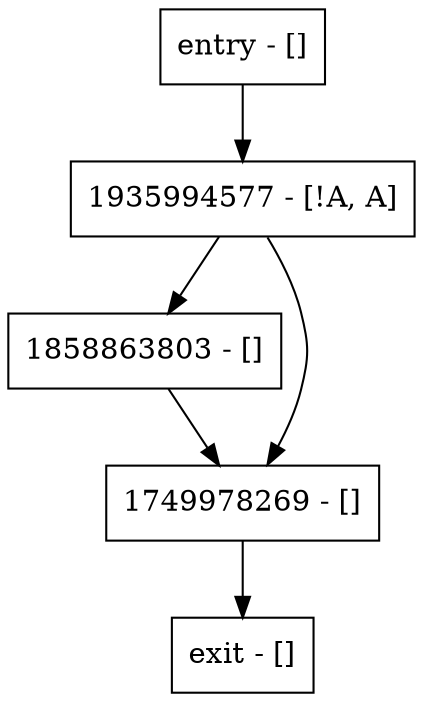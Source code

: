 digraph foo {
node [shape=record];
entry [label="entry - []"];
exit [label="exit - []"];
1858863803 [label="1858863803 - []"];
1935994577 [label="1935994577 - [!A, A]"];
1749978269 [label="1749978269 - []"];
entry;
exit;
entry -> 1935994577;
1858863803 -> 1749978269;
1935994577 -> 1858863803;
1935994577 -> 1749978269;
1749978269 -> exit;
}
